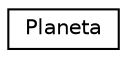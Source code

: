 digraph "Graphical Class Hierarchy"
{
 // LATEX_PDF_SIZE
  edge [fontname="Helvetica",fontsize="10",labelfontname="Helvetica",labelfontsize="10"];
  node [fontname="Helvetica",fontsize="10",shape=record];
  rankdir="LR";
  Node0 [label="Planeta",height=0.2,width=0.4,color="black", fillcolor="white", style="filled",URL="$class_planeta.html",tooltip="Clase Planeta. Se compone de continentes y paises y almacena los IDs."];
}
